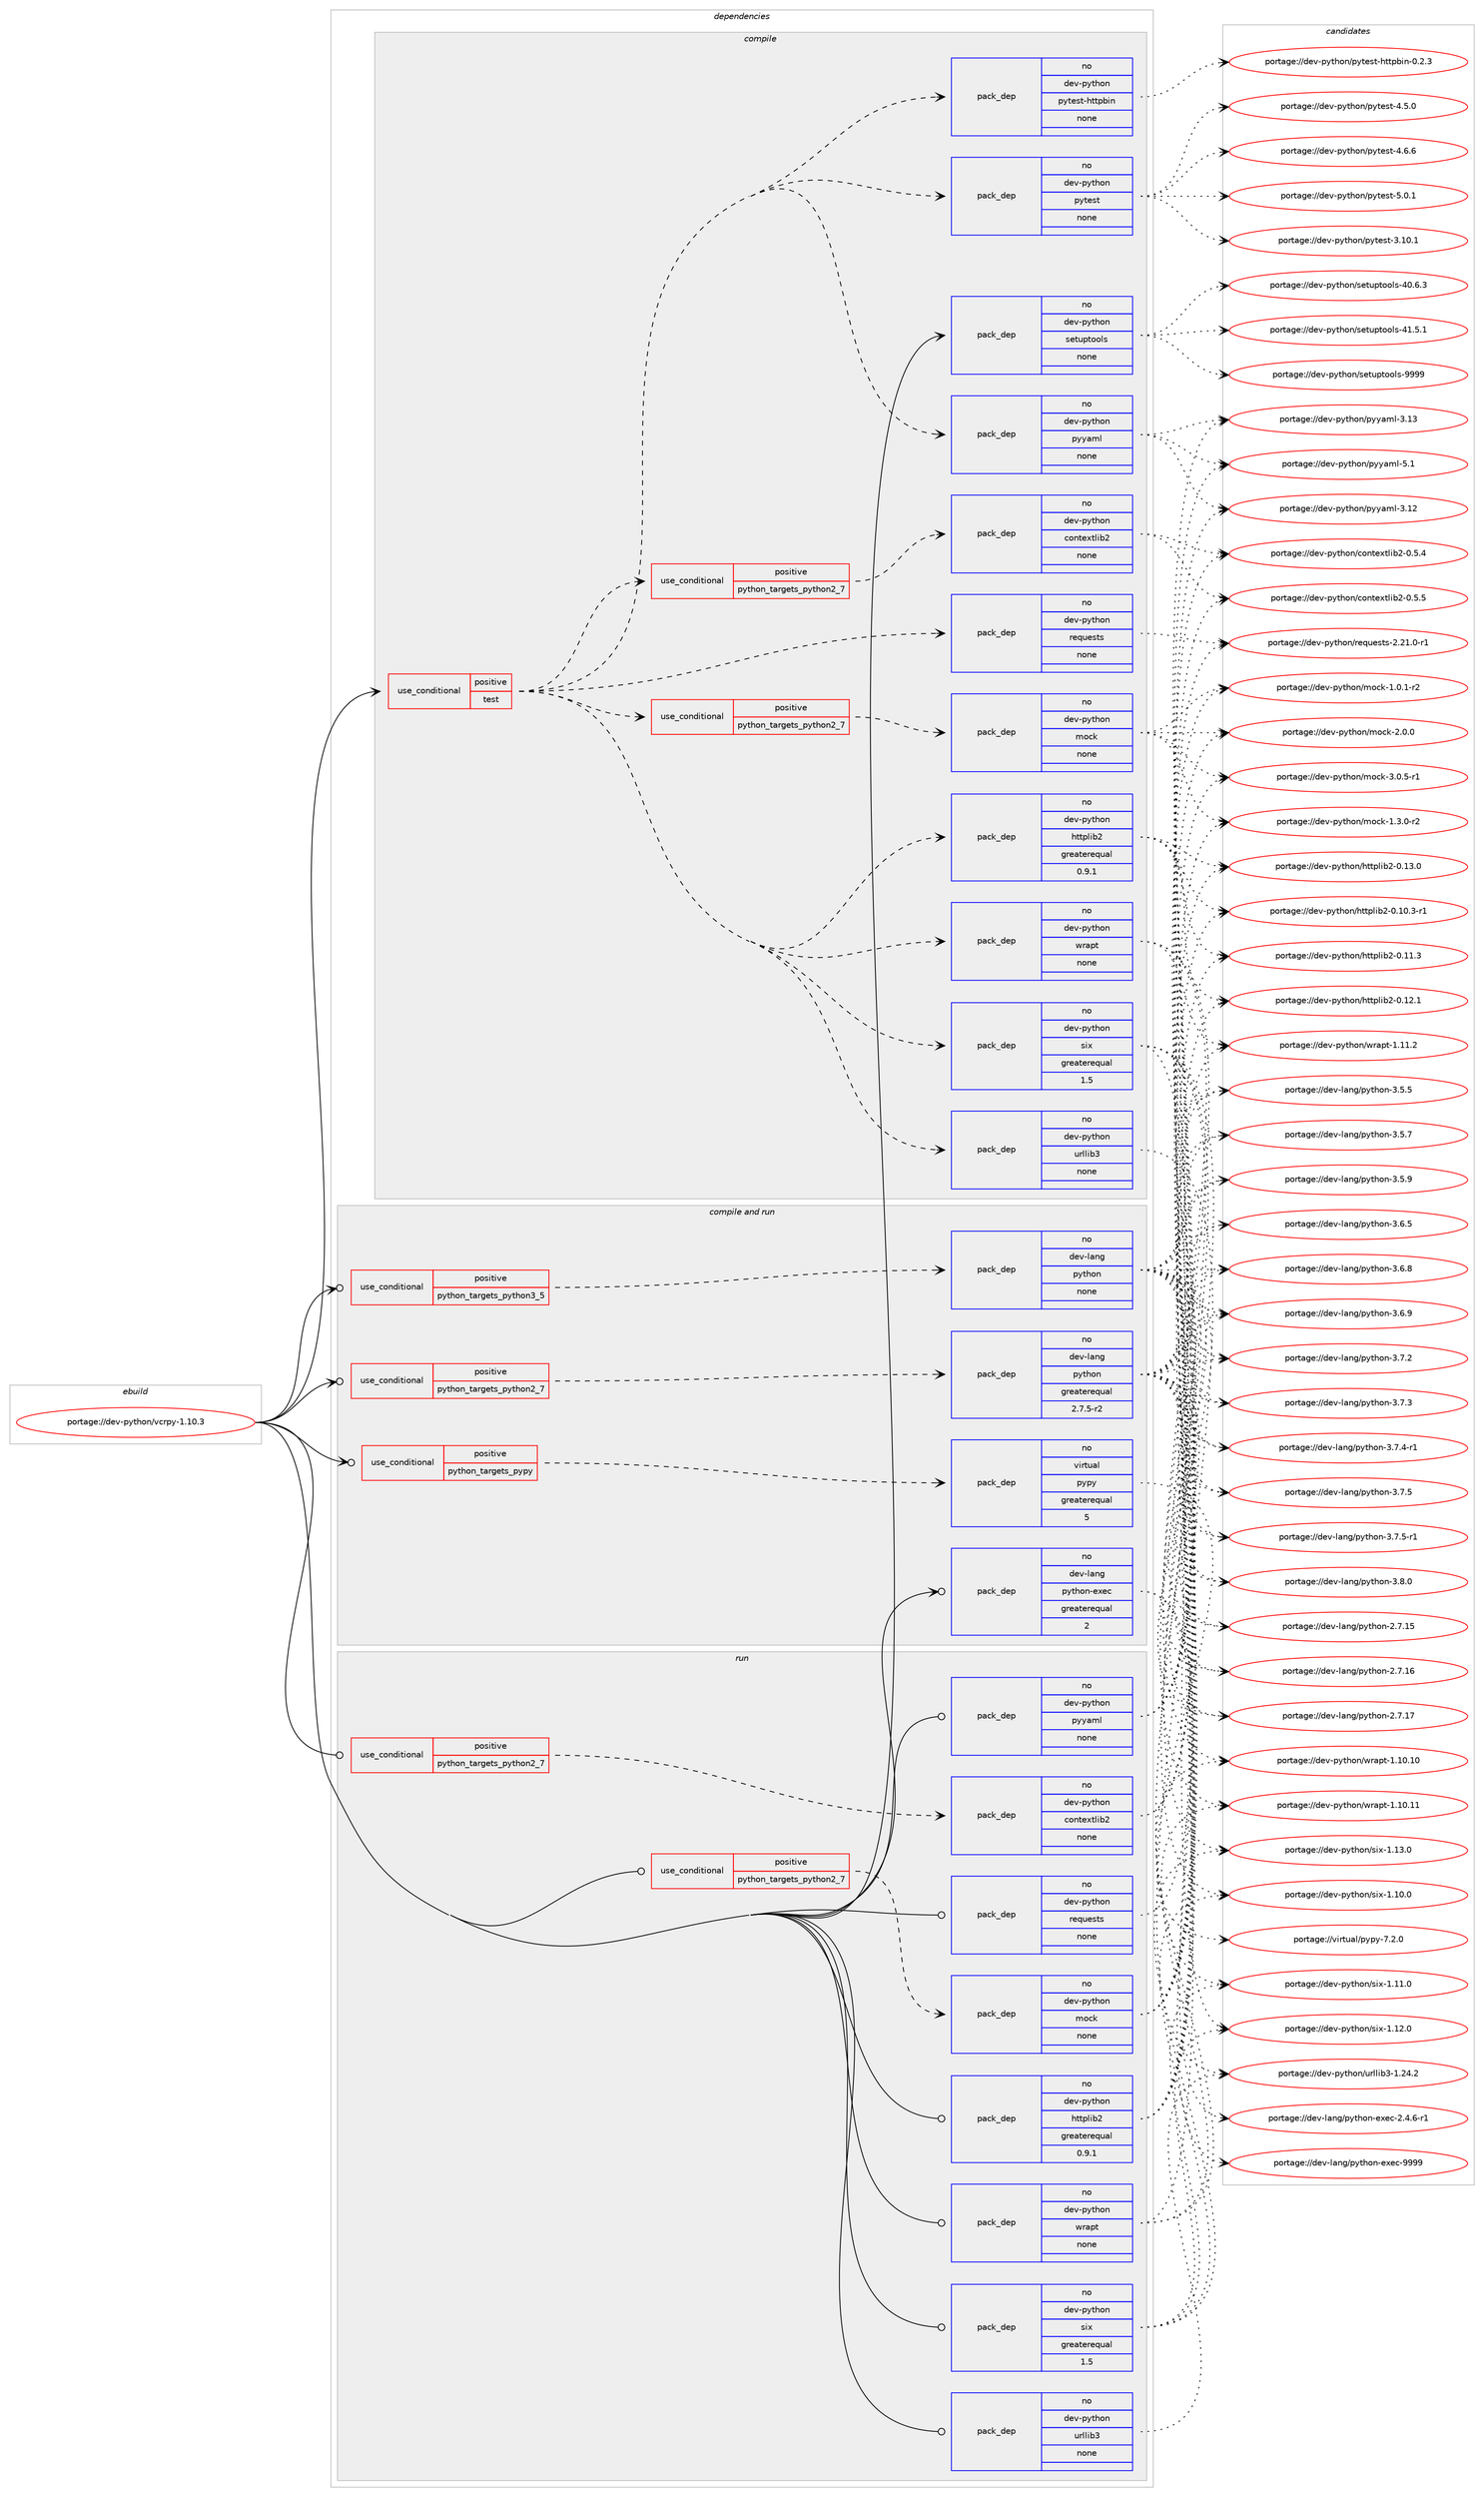 digraph prolog {

# *************
# Graph options
# *************

newrank=true;
concentrate=true;
compound=true;
graph [rankdir=LR,fontname=Helvetica,fontsize=10,ranksep=1.5];#, ranksep=2.5, nodesep=0.2];
edge  [arrowhead=vee];
node  [fontname=Helvetica,fontsize=10];

# **********
# The ebuild
# **********

subgraph cluster_leftcol {
color=gray;
rank=same;
label=<<i>ebuild</i>>;
id [label="portage://dev-python/vcrpy-1.10.3", color=red, width=4, href="../dev-python/vcrpy-1.10.3.svg"];
}

# ****************
# The dependencies
# ****************

subgraph cluster_midcol {
color=gray;
label=<<i>dependencies</i>>;
subgraph cluster_compile {
fillcolor="#eeeeee";
style=filled;
label=<<i>compile</i>>;
subgraph cond40343 {
dependency177658 [label=<<TABLE BORDER="0" CELLBORDER="1" CELLSPACING="0" CELLPADDING="4"><TR><TD ROWSPAN="3" CELLPADDING="10">use_conditional</TD></TR><TR><TD>positive</TD></TR><TR><TD>test</TD></TR></TABLE>>, shape=none, color=red];
subgraph pack133905 {
dependency177659 [label=<<TABLE BORDER="0" CELLBORDER="1" CELLSPACING="0" CELLPADDING="4" WIDTH="220"><TR><TD ROWSPAN="6" CELLPADDING="30">pack_dep</TD></TR><TR><TD WIDTH="110">no</TD></TR><TR><TD>dev-python</TD></TR><TR><TD>httplib2</TD></TR><TR><TD>greaterequal</TD></TR><TR><TD>0.9.1</TD></TR></TABLE>>, shape=none, color=blue];
}
dependency177658:e -> dependency177659:w [weight=20,style="dashed",arrowhead="vee"];
subgraph pack133906 {
dependency177660 [label=<<TABLE BORDER="0" CELLBORDER="1" CELLSPACING="0" CELLPADDING="4" WIDTH="220"><TR><TD ROWSPAN="6" CELLPADDING="30">pack_dep</TD></TR><TR><TD WIDTH="110">no</TD></TR><TR><TD>dev-python</TD></TR><TR><TD>pyyaml</TD></TR><TR><TD>none</TD></TR><TR><TD></TD></TR></TABLE>>, shape=none, color=blue];
}
dependency177658:e -> dependency177660:w [weight=20,style="dashed",arrowhead="vee"];
subgraph pack133907 {
dependency177661 [label=<<TABLE BORDER="0" CELLBORDER="1" CELLSPACING="0" CELLPADDING="4" WIDTH="220"><TR><TD ROWSPAN="6" CELLPADDING="30">pack_dep</TD></TR><TR><TD WIDTH="110">no</TD></TR><TR><TD>dev-python</TD></TR><TR><TD>requests</TD></TR><TR><TD>none</TD></TR><TR><TD></TD></TR></TABLE>>, shape=none, color=blue];
}
dependency177658:e -> dependency177661:w [weight=20,style="dashed",arrowhead="vee"];
subgraph pack133908 {
dependency177662 [label=<<TABLE BORDER="0" CELLBORDER="1" CELLSPACING="0" CELLPADDING="4" WIDTH="220"><TR><TD ROWSPAN="6" CELLPADDING="30">pack_dep</TD></TR><TR><TD WIDTH="110">no</TD></TR><TR><TD>dev-python</TD></TR><TR><TD>six</TD></TR><TR><TD>greaterequal</TD></TR><TR><TD>1.5</TD></TR></TABLE>>, shape=none, color=blue];
}
dependency177658:e -> dependency177662:w [weight=20,style="dashed",arrowhead="vee"];
subgraph pack133909 {
dependency177663 [label=<<TABLE BORDER="0" CELLBORDER="1" CELLSPACING="0" CELLPADDING="4" WIDTH="220"><TR><TD ROWSPAN="6" CELLPADDING="30">pack_dep</TD></TR><TR><TD WIDTH="110">no</TD></TR><TR><TD>dev-python</TD></TR><TR><TD>urllib3</TD></TR><TR><TD>none</TD></TR><TR><TD></TD></TR></TABLE>>, shape=none, color=blue];
}
dependency177658:e -> dependency177663:w [weight=20,style="dashed",arrowhead="vee"];
subgraph pack133910 {
dependency177664 [label=<<TABLE BORDER="0" CELLBORDER="1" CELLSPACING="0" CELLPADDING="4" WIDTH="220"><TR><TD ROWSPAN="6" CELLPADDING="30">pack_dep</TD></TR><TR><TD WIDTH="110">no</TD></TR><TR><TD>dev-python</TD></TR><TR><TD>wrapt</TD></TR><TR><TD>none</TD></TR><TR><TD></TD></TR></TABLE>>, shape=none, color=blue];
}
dependency177658:e -> dependency177664:w [weight=20,style="dashed",arrowhead="vee"];
subgraph cond40344 {
dependency177665 [label=<<TABLE BORDER="0" CELLBORDER="1" CELLSPACING="0" CELLPADDING="4"><TR><TD ROWSPAN="3" CELLPADDING="10">use_conditional</TD></TR><TR><TD>positive</TD></TR><TR><TD>python_targets_python2_7</TD></TR></TABLE>>, shape=none, color=red];
subgraph pack133911 {
dependency177666 [label=<<TABLE BORDER="0" CELLBORDER="1" CELLSPACING="0" CELLPADDING="4" WIDTH="220"><TR><TD ROWSPAN="6" CELLPADDING="30">pack_dep</TD></TR><TR><TD WIDTH="110">no</TD></TR><TR><TD>dev-python</TD></TR><TR><TD>mock</TD></TR><TR><TD>none</TD></TR><TR><TD></TD></TR></TABLE>>, shape=none, color=blue];
}
dependency177665:e -> dependency177666:w [weight=20,style="dashed",arrowhead="vee"];
}
dependency177658:e -> dependency177665:w [weight=20,style="dashed",arrowhead="vee"];
subgraph cond40345 {
dependency177667 [label=<<TABLE BORDER="0" CELLBORDER="1" CELLSPACING="0" CELLPADDING="4"><TR><TD ROWSPAN="3" CELLPADDING="10">use_conditional</TD></TR><TR><TD>positive</TD></TR><TR><TD>python_targets_python2_7</TD></TR></TABLE>>, shape=none, color=red];
subgraph pack133912 {
dependency177668 [label=<<TABLE BORDER="0" CELLBORDER="1" CELLSPACING="0" CELLPADDING="4" WIDTH="220"><TR><TD ROWSPAN="6" CELLPADDING="30">pack_dep</TD></TR><TR><TD WIDTH="110">no</TD></TR><TR><TD>dev-python</TD></TR><TR><TD>contextlib2</TD></TR><TR><TD>none</TD></TR><TR><TD></TD></TR></TABLE>>, shape=none, color=blue];
}
dependency177667:e -> dependency177668:w [weight=20,style="dashed",arrowhead="vee"];
}
dependency177658:e -> dependency177667:w [weight=20,style="dashed",arrowhead="vee"];
subgraph pack133913 {
dependency177669 [label=<<TABLE BORDER="0" CELLBORDER="1" CELLSPACING="0" CELLPADDING="4" WIDTH="220"><TR><TD ROWSPAN="6" CELLPADDING="30">pack_dep</TD></TR><TR><TD WIDTH="110">no</TD></TR><TR><TD>dev-python</TD></TR><TR><TD>pytest</TD></TR><TR><TD>none</TD></TR><TR><TD></TD></TR></TABLE>>, shape=none, color=blue];
}
dependency177658:e -> dependency177669:w [weight=20,style="dashed",arrowhead="vee"];
subgraph pack133914 {
dependency177670 [label=<<TABLE BORDER="0" CELLBORDER="1" CELLSPACING="0" CELLPADDING="4" WIDTH="220"><TR><TD ROWSPAN="6" CELLPADDING="30">pack_dep</TD></TR><TR><TD WIDTH="110">no</TD></TR><TR><TD>dev-python</TD></TR><TR><TD>pytest-httpbin</TD></TR><TR><TD>none</TD></TR><TR><TD></TD></TR></TABLE>>, shape=none, color=blue];
}
dependency177658:e -> dependency177670:w [weight=20,style="dashed",arrowhead="vee"];
}
id:e -> dependency177658:w [weight=20,style="solid",arrowhead="vee"];
subgraph pack133915 {
dependency177671 [label=<<TABLE BORDER="0" CELLBORDER="1" CELLSPACING="0" CELLPADDING="4" WIDTH="220"><TR><TD ROWSPAN="6" CELLPADDING="30">pack_dep</TD></TR><TR><TD WIDTH="110">no</TD></TR><TR><TD>dev-python</TD></TR><TR><TD>setuptools</TD></TR><TR><TD>none</TD></TR><TR><TD></TD></TR></TABLE>>, shape=none, color=blue];
}
id:e -> dependency177671:w [weight=20,style="solid",arrowhead="vee"];
}
subgraph cluster_compileandrun {
fillcolor="#eeeeee";
style=filled;
label=<<i>compile and run</i>>;
subgraph cond40346 {
dependency177672 [label=<<TABLE BORDER="0" CELLBORDER="1" CELLSPACING="0" CELLPADDING="4"><TR><TD ROWSPAN="3" CELLPADDING="10">use_conditional</TD></TR><TR><TD>positive</TD></TR><TR><TD>python_targets_pypy</TD></TR></TABLE>>, shape=none, color=red];
subgraph pack133916 {
dependency177673 [label=<<TABLE BORDER="0" CELLBORDER="1" CELLSPACING="0" CELLPADDING="4" WIDTH="220"><TR><TD ROWSPAN="6" CELLPADDING="30">pack_dep</TD></TR><TR><TD WIDTH="110">no</TD></TR><TR><TD>virtual</TD></TR><TR><TD>pypy</TD></TR><TR><TD>greaterequal</TD></TR><TR><TD>5</TD></TR></TABLE>>, shape=none, color=blue];
}
dependency177672:e -> dependency177673:w [weight=20,style="dashed",arrowhead="vee"];
}
id:e -> dependency177672:w [weight=20,style="solid",arrowhead="odotvee"];
subgraph cond40347 {
dependency177674 [label=<<TABLE BORDER="0" CELLBORDER="1" CELLSPACING="0" CELLPADDING="4"><TR><TD ROWSPAN="3" CELLPADDING="10">use_conditional</TD></TR><TR><TD>positive</TD></TR><TR><TD>python_targets_python2_7</TD></TR></TABLE>>, shape=none, color=red];
subgraph pack133917 {
dependency177675 [label=<<TABLE BORDER="0" CELLBORDER="1" CELLSPACING="0" CELLPADDING="4" WIDTH="220"><TR><TD ROWSPAN="6" CELLPADDING="30">pack_dep</TD></TR><TR><TD WIDTH="110">no</TD></TR><TR><TD>dev-lang</TD></TR><TR><TD>python</TD></TR><TR><TD>greaterequal</TD></TR><TR><TD>2.7.5-r2</TD></TR></TABLE>>, shape=none, color=blue];
}
dependency177674:e -> dependency177675:w [weight=20,style="dashed",arrowhead="vee"];
}
id:e -> dependency177674:w [weight=20,style="solid",arrowhead="odotvee"];
subgraph cond40348 {
dependency177676 [label=<<TABLE BORDER="0" CELLBORDER="1" CELLSPACING="0" CELLPADDING="4"><TR><TD ROWSPAN="3" CELLPADDING="10">use_conditional</TD></TR><TR><TD>positive</TD></TR><TR><TD>python_targets_python3_5</TD></TR></TABLE>>, shape=none, color=red];
subgraph pack133918 {
dependency177677 [label=<<TABLE BORDER="0" CELLBORDER="1" CELLSPACING="0" CELLPADDING="4" WIDTH="220"><TR><TD ROWSPAN="6" CELLPADDING="30">pack_dep</TD></TR><TR><TD WIDTH="110">no</TD></TR><TR><TD>dev-lang</TD></TR><TR><TD>python</TD></TR><TR><TD>none</TD></TR><TR><TD></TD></TR></TABLE>>, shape=none, color=blue];
}
dependency177676:e -> dependency177677:w [weight=20,style="dashed",arrowhead="vee"];
}
id:e -> dependency177676:w [weight=20,style="solid",arrowhead="odotvee"];
subgraph pack133919 {
dependency177678 [label=<<TABLE BORDER="0" CELLBORDER="1" CELLSPACING="0" CELLPADDING="4" WIDTH="220"><TR><TD ROWSPAN="6" CELLPADDING="30">pack_dep</TD></TR><TR><TD WIDTH="110">no</TD></TR><TR><TD>dev-lang</TD></TR><TR><TD>python-exec</TD></TR><TR><TD>greaterequal</TD></TR><TR><TD>2</TD></TR></TABLE>>, shape=none, color=blue];
}
id:e -> dependency177678:w [weight=20,style="solid",arrowhead="odotvee"];
}
subgraph cluster_run {
fillcolor="#eeeeee";
style=filled;
label=<<i>run</i>>;
subgraph cond40349 {
dependency177679 [label=<<TABLE BORDER="0" CELLBORDER="1" CELLSPACING="0" CELLPADDING="4"><TR><TD ROWSPAN="3" CELLPADDING="10">use_conditional</TD></TR><TR><TD>positive</TD></TR><TR><TD>python_targets_python2_7</TD></TR></TABLE>>, shape=none, color=red];
subgraph pack133920 {
dependency177680 [label=<<TABLE BORDER="0" CELLBORDER="1" CELLSPACING="0" CELLPADDING="4" WIDTH="220"><TR><TD ROWSPAN="6" CELLPADDING="30">pack_dep</TD></TR><TR><TD WIDTH="110">no</TD></TR><TR><TD>dev-python</TD></TR><TR><TD>contextlib2</TD></TR><TR><TD>none</TD></TR><TR><TD></TD></TR></TABLE>>, shape=none, color=blue];
}
dependency177679:e -> dependency177680:w [weight=20,style="dashed",arrowhead="vee"];
}
id:e -> dependency177679:w [weight=20,style="solid",arrowhead="odot"];
subgraph cond40350 {
dependency177681 [label=<<TABLE BORDER="0" CELLBORDER="1" CELLSPACING="0" CELLPADDING="4"><TR><TD ROWSPAN="3" CELLPADDING="10">use_conditional</TD></TR><TR><TD>positive</TD></TR><TR><TD>python_targets_python2_7</TD></TR></TABLE>>, shape=none, color=red];
subgraph pack133921 {
dependency177682 [label=<<TABLE BORDER="0" CELLBORDER="1" CELLSPACING="0" CELLPADDING="4" WIDTH="220"><TR><TD ROWSPAN="6" CELLPADDING="30">pack_dep</TD></TR><TR><TD WIDTH="110">no</TD></TR><TR><TD>dev-python</TD></TR><TR><TD>mock</TD></TR><TR><TD>none</TD></TR><TR><TD></TD></TR></TABLE>>, shape=none, color=blue];
}
dependency177681:e -> dependency177682:w [weight=20,style="dashed",arrowhead="vee"];
}
id:e -> dependency177681:w [weight=20,style="solid",arrowhead="odot"];
subgraph pack133922 {
dependency177683 [label=<<TABLE BORDER="0" CELLBORDER="1" CELLSPACING="0" CELLPADDING="4" WIDTH="220"><TR><TD ROWSPAN="6" CELLPADDING="30">pack_dep</TD></TR><TR><TD WIDTH="110">no</TD></TR><TR><TD>dev-python</TD></TR><TR><TD>httplib2</TD></TR><TR><TD>greaterequal</TD></TR><TR><TD>0.9.1</TD></TR></TABLE>>, shape=none, color=blue];
}
id:e -> dependency177683:w [weight=20,style="solid",arrowhead="odot"];
subgraph pack133923 {
dependency177684 [label=<<TABLE BORDER="0" CELLBORDER="1" CELLSPACING="0" CELLPADDING="4" WIDTH="220"><TR><TD ROWSPAN="6" CELLPADDING="30">pack_dep</TD></TR><TR><TD WIDTH="110">no</TD></TR><TR><TD>dev-python</TD></TR><TR><TD>pyyaml</TD></TR><TR><TD>none</TD></TR><TR><TD></TD></TR></TABLE>>, shape=none, color=blue];
}
id:e -> dependency177684:w [weight=20,style="solid",arrowhead="odot"];
subgraph pack133924 {
dependency177685 [label=<<TABLE BORDER="0" CELLBORDER="1" CELLSPACING="0" CELLPADDING="4" WIDTH="220"><TR><TD ROWSPAN="6" CELLPADDING="30">pack_dep</TD></TR><TR><TD WIDTH="110">no</TD></TR><TR><TD>dev-python</TD></TR><TR><TD>requests</TD></TR><TR><TD>none</TD></TR><TR><TD></TD></TR></TABLE>>, shape=none, color=blue];
}
id:e -> dependency177685:w [weight=20,style="solid",arrowhead="odot"];
subgraph pack133925 {
dependency177686 [label=<<TABLE BORDER="0" CELLBORDER="1" CELLSPACING="0" CELLPADDING="4" WIDTH="220"><TR><TD ROWSPAN="6" CELLPADDING="30">pack_dep</TD></TR><TR><TD WIDTH="110">no</TD></TR><TR><TD>dev-python</TD></TR><TR><TD>six</TD></TR><TR><TD>greaterequal</TD></TR><TR><TD>1.5</TD></TR></TABLE>>, shape=none, color=blue];
}
id:e -> dependency177686:w [weight=20,style="solid",arrowhead="odot"];
subgraph pack133926 {
dependency177687 [label=<<TABLE BORDER="0" CELLBORDER="1" CELLSPACING="0" CELLPADDING="4" WIDTH="220"><TR><TD ROWSPAN="6" CELLPADDING="30">pack_dep</TD></TR><TR><TD WIDTH="110">no</TD></TR><TR><TD>dev-python</TD></TR><TR><TD>urllib3</TD></TR><TR><TD>none</TD></TR><TR><TD></TD></TR></TABLE>>, shape=none, color=blue];
}
id:e -> dependency177687:w [weight=20,style="solid",arrowhead="odot"];
subgraph pack133927 {
dependency177688 [label=<<TABLE BORDER="0" CELLBORDER="1" CELLSPACING="0" CELLPADDING="4" WIDTH="220"><TR><TD ROWSPAN="6" CELLPADDING="30">pack_dep</TD></TR><TR><TD WIDTH="110">no</TD></TR><TR><TD>dev-python</TD></TR><TR><TD>wrapt</TD></TR><TR><TD>none</TD></TR><TR><TD></TD></TR></TABLE>>, shape=none, color=blue];
}
id:e -> dependency177688:w [weight=20,style="solid",arrowhead="odot"];
}
}

# **************
# The candidates
# **************

subgraph cluster_choices {
rank=same;
color=gray;
label=<<i>candidates</i>>;

subgraph choice133905 {
color=black;
nodesep=1;
choiceportage10010111845112121116104111110471041161161121081059850454846494846514511449 [label="portage://dev-python/httplib2-0.10.3-r1", color=red, width=4,href="../dev-python/httplib2-0.10.3-r1.svg"];
choiceportage1001011184511212111610411111047104116116112108105985045484649494651 [label="portage://dev-python/httplib2-0.11.3", color=red, width=4,href="../dev-python/httplib2-0.11.3.svg"];
choiceportage1001011184511212111610411111047104116116112108105985045484649504649 [label="portage://dev-python/httplib2-0.12.1", color=red, width=4,href="../dev-python/httplib2-0.12.1.svg"];
choiceportage1001011184511212111610411111047104116116112108105985045484649514648 [label="portage://dev-python/httplib2-0.13.0", color=red, width=4,href="../dev-python/httplib2-0.13.0.svg"];
dependency177659:e -> choiceportage10010111845112121116104111110471041161161121081059850454846494846514511449:w [style=dotted,weight="100"];
dependency177659:e -> choiceportage1001011184511212111610411111047104116116112108105985045484649494651:w [style=dotted,weight="100"];
dependency177659:e -> choiceportage1001011184511212111610411111047104116116112108105985045484649504649:w [style=dotted,weight="100"];
dependency177659:e -> choiceportage1001011184511212111610411111047104116116112108105985045484649514648:w [style=dotted,weight="100"];
}
subgraph choice133906 {
color=black;
nodesep=1;
choiceportage1001011184511212111610411111047112121121971091084551464950 [label="portage://dev-python/pyyaml-3.12", color=red, width=4,href="../dev-python/pyyaml-3.12.svg"];
choiceportage1001011184511212111610411111047112121121971091084551464951 [label="portage://dev-python/pyyaml-3.13", color=red, width=4,href="../dev-python/pyyaml-3.13.svg"];
choiceportage10010111845112121116104111110471121211219710910845534649 [label="portage://dev-python/pyyaml-5.1", color=red, width=4,href="../dev-python/pyyaml-5.1.svg"];
dependency177660:e -> choiceportage1001011184511212111610411111047112121121971091084551464950:w [style=dotted,weight="100"];
dependency177660:e -> choiceportage1001011184511212111610411111047112121121971091084551464951:w [style=dotted,weight="100"];
dependency177660:e -> choiceportage10010111845112121116104111110471121211219710910845534649:w [style=dotted,weight="100"];
}
subgraph choice133907 {
color=black;
nodesep=1;
choiceportage1001011184511212111610411111047114101113117101115116115455046504946484511449 [label="portage://dev-python/requests-2.21.0-r1", color=red, width=4,href="../dev-python/requests-2.21.0-r1.svg"];
dependency177661:e -> choiceportage1001011184511212111610411111047114101113117101115116115455046504946484511449:w [style=dotted,weight="100"];
}
subgraph choice133908 {
color=black;
nodesep=1;
choiceportage100101118451121211161041111104711510512045494649484648 [label="portage://dev-python/six-1.10.0", color=red, width=4,href="../dev-python/six-1.10.0.svg"];
choiceportage100101118451121211161041111104711510512045494649494648 [label="portage://dev-python/six-1.11.0", color=red, width=4,href="../dev-python/six-1.11.0.svg"];
choiceportage100101118451121211161041111104711510512045494649504648 [label="portage://dev-python/six-1.12.0", color=red, width=4,href="../dev-python/six-1.12.0.svg"];
choiceportage100101118451121211161041111104711510512045494649514648 [label="portage://dev-python/six-1.13.0", color=red, width=4,href="../dev-python/six-1.13.0.svg"];
dependency177662:e -> choiceportage100101118451121211161041111104711510512045494649484648:w [style=dotted,weight="100"];
dependency177662:e -> choiceportage100101118451121211161041111104711510512045494649494648:w [style=dotted,weight="100"];
dependency177662:e -> choiceportage100101118451121211161041111104711510512045494649504648:w [style=dotted,weight="100"];
dependency177662:e -> choiceportage100101118451121211161041111104711510512045494649514648:w [style=dotted,weight="100"];
}
subgraph choice133909 {
color=black;
nodesep=1;
choiceportage1001011184511212111610411111047117114108108105985145494650524650 [label="portage://dev-python/urllib3-1.24.2", color=red, width=4,href="../dev-python/urllib3-1.24.2.svg"];
dependency177663:e -> choiceportage1001011184511212111610411111047117114108108105985145494650524650:w [style=dotted,weight="100"];
}
subgraph choice133910 {
color=black;
nodesep=1;
choiceportage1001011184511212111610411111047119114971121164549464948464948 [label="portage://dev-python/wrapt-1.10.10", color=red, width=4,href="../dev-python/wrapt-1.10.10.svg"];
choiceportage1001011184511212111610411111047119114971121164549464948464949 [label="portage://dev-python/wrapt-1.10.11", color=red, width=4,href="../dev-python/wrapt-1.10.11.svg"];
choiceportage10010111845112121116104111110471191149711211645494649494650 [label="portage://dev-python/wrapt-1.11.2", color=red, width=4,href="../dev-python/wrapt-1.11.2.svg"];
dependency177664:e -> choiceportage1001011184511212111610411111047119114971121164549464948464948:w [style=dotted,weight="100"];
dependency177664:e -> choiceportage1001011184511212111610411111047119114971121164549464948464949:w [style=dotted,weight="100"];
dependency177664:e -> choiceportage10010111845112121116104111110471191149711211645494649494650:w [style=dotted,weight="100"];
}
subgraph choice133911 {
color=black;
nodesep=1;
choiceportage1001011184511212111610411111047109111991074549464846494511450 [label="portage://dev-python/mock-1.0.1-r2", color=red, width=4,href="../dev-python/mock-1.0.1-r2.svg"];
choiceportage1001011184511212111610411111047109111991074549465146484511450 [label="portage://dev-python/mock-1.3.0-r2", color=red, width=4,href="../dev-python/mock-1.3.0-r2.svg"];
choiceportage100101118451121211161041111104710911199107455046484648 [label="portage://dev-python/mock-2.0.0", color=red, width=4,href="../dev-python/mock-2.0.0.svg"];
choiceportage1001011184511212111610411111047109111991074551464846534511449 [label="portage://dev-python/mock-3.0.5-r1", color=red, width=4,href="../dev-python/mock-3.0.5-r1.svg"];
dependency177666:e -> choiceportage1001011184511212111610411111047109111991074549464846494511450:w [style=dotted,weight="100"];
dependency177666:e -> choiceportage1001011184511212111610411111047109111991074549465146484511450:w [style=dotted,weight="100"];
dependency177666:e -> choiceportage100101118451121211161041111104710911199107455046484648:w [style=dotted,weight="100"];
dependency177666:e -> choiceportage1001011184511212111610411111047109111991074551464846534511449:w [style=dotted,weight="100"];
}
subgraph choice133912 {
color=black;
nodesep=1;
choiceportage1001011184511212111610411111047991111101161011201161081059850454846534652 [label="portage://dev-python/contextlib2-0.5.4", color=red, width=4,href="../dev-python/contextlib2-0.5.4.svg"];
choiceportage1001011184511212111610411111047991111101161011201161081059850454846534653 [label="portage://dev-python/contextlib2-0.5.5", color=red, width=4,href="../dev-python/contextlib2-0.5.5.svg"];
dependency177668:e -> choiceportage1001011184511212111610411111047991111101161011201161081059850454846534652:w [style=dotted,weight="100"];
dependency177668:e -> choiceportage1001011184511212111610411111047991111101161011201161081059850454846534653:w [style=dotted,weight="100"];
}
subgraph choice133913 {
color=black;
nodesep=1;
choiceportage100101118451121211161041111104711212111610111511645514649484649 [label="portage://dev-python/pytest-3.10.1", color=red, width=4,href="../dev-python/pytest-3.10.1.svg"];
choiceportage1001011184511212111610411111047112121116101115116455246534648 [label="portage://dev-python/pytest-4.5.0", color=red, width=4,href="../dev-python/pytest-4.5.0.svg"];
choiceportage1001011184511212111610411111047112121116101115116455246544654 [label="portage://dev-python/pytest-4.6.6", color=red, width=4,href="../dev-python/pytest-4.6.6.svg"];
choiceportage1001011184511212111610411111047112121116101115116455346484649 [label="portage://dev-python/pytest-5.0.1", color=red, width=4,href="../dev-python/pytest-5.0.1.svg"];
dependency177669:e -> choiceportage100101118451121211161041111104711212111610111511645514649484649:w [style=dotted,weight="100"];
dependency177669:e -> choiceportage1001011184511212111610411111047112121116101115116455246534648:w [style=dotted,weight="100"];
dependency177669:e -> choiceportage1001011184511212111610411111047112121116101115116455246544654:w [style=dotted,weight="100"];
dependency177669:e -> choiceportage1001011184511212111610411111047112121116101115116455346484649:w [style=dotted,weight="100"];
}
subgraph choice133914 {
color=black;
nodesep=1;
choiceportage10010111845112121116104111110471121211161011151164510411611611298105110454846504651 [label="portage://dev-python/pytest-httpbin-0.2.3", color=red, width=4,href="../dev-python/pytest-httpbin-0.2.3.svg"];
dependency177670:e -> choiceportage10010111845112121116104111110471121211161011151164510411611611298105110454846504651:w [style=dotted,weight="100"];
}
subgraph choice133915 {
color=black;
nodesep=1;
choiceportage100101118451121211161041111104711510111611711211611111110811545524846544651 [label="portage://dev-python/setuptools-40.6.3", color=red, width=4,href="../dev-python/setuptools-40.6.3.svg"];
choiceportage100101118451121211161041111104711510111611711211611111110811545524946534649 [label="portage://dev-python/setuptools-41.5.1", color=red, width=4,href="../dev-python/setuptools-41.5.1.svg"];
choiceportage10010111845112121116104111110471151011161171121161111111081154557575757 [label="portage://dev-python/setuptools-9999", color=red, width=4,href="../dev-python/setuptools-9999.svg"];
dependency177671:e -> choiceportage100101118451121211161041111104711510111611711211611111110811545524846544651:w [style=dotted,weight="100"];
dependency177671:e -> choiceportage100101118451121211161041111104711510111611711211611111110811545524946534649:w [style=dotted,weight="100"];
dependency177671:e -> choiceportage10010111845112121116104111110471151011161171121161111111081154557575757:w [style=dotted,weight="100"];
}
subgraph choice133916 {
color=black;
nodesep=1;
choiceportage1181051141161179710847112121112121455546504648 [label="portage://virtual/pypy-7.2.0", color=red, width=4,href="../virtual/pypy-7.2.0.svg"];
dependency177673:e -> choiceportage1181051141161179710847112121112121455546504648:w [style=dotted,weight="100"];
}
subgraph choice133917 {
color=black;
nodesep=1;
choiceportage10010111845108971101034711212111610411111045504655464953 [label="portage://dev-lang/python-2.7.15", color=red, width=4,href="../dev-lang/python-2.7.15.svg"];
choiceportage10010111845108971101034711212111610411111045504655464954 [label="portage://dev-lang/python-2.7.16", color=red, width=4,href="../dev-lang/python-2.7.16.svg"];
choiceportage10010111845108971101034711212111610411111045504655464955 [label="portage://dev-lang/python-2.7.17", color=red, width=4,href="../dev-lang/python-2.7.17.svg"];
choiceportage100101118451089711010347112121116104111110455146534653 [label="portage://dev-lang/python-3.5.5", color=red, width=4,href="../dev-lang/python-3.5.5.svg"];
choiceportage100101118451089711010347112121116104111110455146534655 [label="portage://dev-lang/python-3.5.7", color=red, width=4,href="../dev-lang/python-3.5.7.svg"];
choiceportage100101118451089711010347112121116104111110455146534657 [label="portage://dev-lang/python-3.5.9", color=red, width=4,href="../dev-lang/python-3.5.9.svg"];
choiceportage100101118451089711010347112121116104111110455146544653 [label="portage://dev-lang/python-3.6.5", color=red, width=4,href="../dev-lang/python-3.6.5.svg"];
choiceportage100101118451089711010347112121116104111110455146544656 [label="portage://dev-lang/python-3.6.8", color=red, width=4,href="../dev-lang/python-3.6.8.svg"];
choiceportage100101118451089711010347112121116104111110455146544657 [label="portage://dev-lang/python-3.6.9", color=red, width=4,href="../dev-lang/python-3.6.9.svg"];
choiceportage100101118451089711010347112121116104111110455146554650 [label="portage://dev-lang/python-3.7.2", color=red, width=4,href="../dev-lang/python-3.7.2.svg"];
choiceportage100101118451089711010347112121116104111110455146554651 [label="portage://dev-lang/python-3.7.3", color=red, width=4,href="../dev-lang/python-3.7.3.svg"];
choiceportage1001011184510897110103471121211161041111104551465546524511449 [label="portage://dev-lang/python-3.7.4-r1", color=red, width=4,href="../dev-lang/python-3.7.4-r1.svg"];
choiceportage100101118451089711010347112121116104111110455146554653 [label="portage://dev-lang/python-3.7.5", color=red, width=4,href="../dev-lang/python-3.7.5.svg"];
choiceportage1001011184510897110103471121211161041111104551465546534511449 [label="portage://dev-lang/python-3.7.5-r1", color=red, width=4,href="../dev-lang/python-3.7.5-r1.svg"];
choiceportage100101118451089711010347112121116104111110455146564648 [label="portage://dev-lang/python-3.8.0", color=red, width=4,href="../dev-lang/python-3.8.0.svg"];
dependency177675:e -> choiceportage10010111845108971101034711212111610411111045504655464953:w [style=dotted,weight="100"];
dependency177675:e -> choiceportage10010111845108971101034711212111610411111045504655464954:w [style=dotted,weight="100"];
dependency177675:e -> choiceportage10010111845108971101034711212111610411111045504655464955:w [style=dotted,weight="100"];
dependency177675:e -> choiceportage100101118451089711010347112121116104111110455146534653:w [style=dotted,weight="100"];
dependency177675:e -> choiceportage100101118451089711010347112121116104111110455146534655:w [style=dotted,weight="100"];
dependency177675:e -> choiceportage100101118451089711010347112121116104111110455146534657:w [style=dotted,weight="100"];
dependency177675:e -> choiceportage100101118451089711010347112121116104111110455146544653:w [style=dotted,weight="100"];
dependency177675:e -> choiceportage100101118451089711010347112121116104111110455146544656:w [style=dotted,weight="100"];
dependency177675:e -> choiceportage100101118451089711010347112121116104111110455146544657:w [style=dotted,weight="100"];
dependency177675:e -> choiceportage100101118451089711010347112121116104111110455146554650:w [style=dotted,weight="100"];
dependency177675:e -> choiceportage100101118451089711010347112121116104111110455146554651:w [style=dotted,weight="100"];
dependency177675:e -> choiceportage1001011184510897110103471121211161041111104551465546524511449:w [style=dotted,weight="100"];
dependency177675:e -> choiceportage100101118451089711010347112121116104111110455146554653:w [style=dotted,weight="100"];
dependency177675:e -> choiceportage1001011184510897110103471121211161041111104551465546534511449:w [style=dotted,weight="100"];
dependency177675:e -> choiceportage100101118451089711010347112121116104111110455146564648:w [style=dotted,weight="100"];
}
subgraph choice133918 {
color=black;
nodesep=1;
choiceportage10010111845108971101034711212111610411111045504655464953 [label="portage://dev-lang/python-2.7.15", color=red, width=4,href="../dev-lang/python-2.7.15.svg"];
choiceportage10010111845108971101034711212111610411111045504655464954 [label="portage://dev-lang/python-2.7.16", color=red, width=4,href="../dev-lang/python-2.7.16.svg"];
choiceportage10010111845108971101034711212111610411111045504655464955 [label="portage://dev-lang/python-2.7.17", color=red, width=4,href="../dev-lang/python-2.7.17.svg"];
choiceportage100101118451089711010347112121116104111110455146534653 [label="portage://dev-lang/python-3.5.5", color=red, width=4,href="../dev-lang/python-3.5.5.svg"];
choiceportage100101118451089711010347112121116104111110455146534655 [label="portage://dev-lang/python-3.5.7", color=red, width=4,href="../dev-lang/python-3.5.7.svg"];
choiceportage100101118451089711010347112121116104111110455146534657 [label="portage://dev-lang/python-3.5.9", color=red, width=4,href="../dev-lang/python-3.5.9.svg"];
choiceportage100101118451089711010347112121116104111110455146544653 [label="portage://dev-lang/python-3.6.5", color=red, width=4,href="../dev-lang/python-3.6.5.svg"];
choiceportage100101118451089711010347112121116104111110455146544656 [label="portage://dev-lang/python-3.6.8", color=red, width=4,href="../dev-lang/python-3.6.8.svg"];
choiceportage100101118451089711010347112121116104111110455146544657 [label="portage://dev-lang/python-3.6.9", color=red, width=4,href="../dev-lang/python-3.6.9.svg"];
choiceportage100101118451089711010347112121116104111110455146554650 [label="portage://dev-lang/python-3.7.2", color=red, width=4,href="../dev-lang/python-3.7.2.svg"];
choiceportage100101118451089711010347112121116104111110455146554651 [label="portage://dev-lang/python-3.7.3", color=red, width=4,href="../dev-lang/python-3.7.3.svg"];
choiceportage1001011184510897110103471121211161041111104551465546524511449 [label="portage://dev-lang/python-3.7.4-r1", color=red, width=4,href="../dev-lang/python-3.7.4-r1.svg"];
choiceportage100101118451089711010347112121116104111110455146554653 [label="portage://dev-lang/python-3.7.5", color=red, width=4,href="../dev-lang/python-3.7.5.svg"];
choiceportage1001011184510897110103471121211161041111104551465546534511449 [label="portage://dev-lang/python-3.7.5-r1", color=red, width=4,href="../dev-lang/python-3.7.5-r1.svg"];
choiceportage100101118451089711010347112121116104111110455146564648 [label="portage://dev-lang/python-3.8.0", color=red, width=4,href="../dev-lang/python-3.8.0.svg"];
dependency177677:e -> choiceportage10010111845108971101034711212111610411111045504655464953:w [style=dotted,weight="100"];
dependency177677:e -> choiceportage10010111845108971101034711212111610411111045504655464954:w [style=dotted,weight="100"];
dependency177677:e -> choiceportage10010111845108971101034711212111610411111045504655464955:w [style=dotted,weight="100"];
dependency177677:e -> choiceportage100101118451089711010347112121116104111110455146534653:w [style=dotted,weight="100"];
dependency177677:e -> choiceportage100101118451089711010347112121116104111110455146534655:w [style=dotted,weight="100"];
dependency177677:e -> choiceportage100101118451089711010347112121116104111110455146534657:w [style=dotted,weight="100"];
dependency177677:e -> choiceportage100101118451089711010347112121116104111110455146544653:w [style=dotted,weight="100"];
dependency177677:e -> choiceportage100101118451089711010347112121116104111110455146544656:w [style=dotted,weight="100"];
dependency177677:e -> choiceportage100101118451089711010347112121116104111110455146544657:w [style=dotted,weight="100"];
dependency177677:e -> choiceportage100101118451089711010347112121116104111110455146554650:w [style=dotted,weight="100"];
dependency177677:e -> choiceportage100101118451089711010347112121116104111110455146554651:w [style=dotted,weight="100"];
dependency177677:e -> choiceportage1001011184510897110103471121211161041111104551465546524511449:w [style=dotted,weight="100"];
dependency177677:e -> choiceportage100101118451089711010347112121116104111110455146554653:w [style=dotted,weight="100"];
dependency177677:e -> choiceportage1001011184510897110103471121211161041111104551465546534511449:w [style=dotted,weight="100"];
dependency177677:e -> choiceportage100101118451089711010347112121116104111110455146564648:w [style=dotted,weight="100"];
}
subgraph choice133919 {
color=black;
nodesep=1;
choiceportage10010111845108971101034711212111610411111045101120101994550465246544511449 [label="portage://dev-lang/python-exec-2.4.6-r1", color=red, width=4,href="../dev-lang/python-exec-2.4.6-r1.svg"];
choiceportage10010111845108971101034711212111610411111045101120101994557575757 [label="portage://dev-lang/python-exec-9999", color=red, width=4,href="../dev-lang/python-exec-9999.svg"];
dependency177678:e -> choiceportage10010111845108971101034711212111610411111045101120101994550465246544511449:w [style=dotted,weight="100"];
dependency177678:e -> choiceportage10010111845108971101034711212111610411111045101120101994557575757:w [style=dotted,weight="100"];
}
subgraph choice133920 {
color=black;
nodesep=1;
choiceportage1001011184511212111610411111047991111101161011201161081059850454846534652 [label="portage://dev-python/contextlib2-0.5.4", color=red, width=4,href="../dev-python/contextlib2-0.5.4.svg"];
choiceportage1001011184511212111610411111047991111101161011201161081059850454846534653 [label="portage://dev-python/contextlib2-0.5.5", color=red, width=4,href="../dev-python/contextlib2-0.5.5.svg"];
dependency177680:e -> choiceportage1001011184511212111610411111047991111101161011201161081059850454846534652:w [style=dotted,weight="100"];
dependency177680:e -> choiceportage1001011184511212111610411111047991111101161011201161081059850454846534653:w [style=dotted,weight="100"];
}
subgraph choice133921 {
color=black;
nodesep=1;
choiceportage1001011184511212111610411111047109111991074549464846494511450 [label="portage://dev-python/mock-1.0.1-r2", color=red, width=4,href="../dev-python/mock-1.0.1-r2.svg"];
choiceportage1001011184511212111610411111047109111991074549465146484511450 [label="portage://dev-python/mock-1.3.0-r2", color=red, width=4,href="../dev-python/mock-1.3.0-r2.svg"];
choiceportage100101118451121211161041111104710911199107455046484648 [label="portage://dev-python/mock-2.0.0", color=red, width=4,href="../dev-python/mock-2.0.0.svg"];
choiceportage1001011184511212111610411111047109111991074551464846534511449 [label="portage://dev-python/mock-3.0.5-r1", color=red, width=4,href="../dev-python/mock-3.0.5-r1.svg"];
dependency177682:e -> choiceportage1001011184511212111610411111047109111991074549464846494511450:w [style=dotted,weight="100"];
dependency177682:e -> choiceportage1001011184511212111610411111047109111991074549465146484511450:w [style=dotted,weight="100"];
dependency177682:e -> choiceportage100101118451121211161041111104710911199107455046484648:w [style=dotted,weight="100"];
dependency177682:e -> choiceportage1001011184511212111610411111047109111991074551464846534511449:w [style=dotted,weight="100"];
}
subgraph choice133922 {
color=black;
nodesep=1;
choiceportage10010111845112121116104111110471041161161121081059850454846494846514511449 [label="portage://dev-python/httplib2-0.10.3-r1", color=red, width=4,href="../dev-python/httplib2-0.10.3-r1.svg"];
choiceportage1001011184511212111610411111047104116116112108105985045484649494651 [label="portage://dev-python/httplib2-0.11.3", color=red, width=4,href="../dev-python/httplib2-0.11.3.svg"];
choiceportage1001011184511212111610411111047104116116112108105985045484649504649 [label="portage://dev-python/httplib2-0.12.1", color=red, width=4,href="../dev-python/httplib2-0.12.1.svg"];
choiceportage1001011184511212111610411111047104116116112108105985045484649514648 [label="portage://dev-python/httplib2-0.13.0", color=red, width=4,href="../dev-python/httplib2-0.13.0.svg"];
dependency177683:e -> choiceportage10010111845112121116104111110471041161161121081059850454846494846514511449:w [style=dotted,weight="100"];
dependency177683:e -> choiceportage1001011184511212111610411111047104116116112108105985045484649494651:w [style=dotted,weight="100"];
dependency177683:e -> choiceportage1001011184511212111610411111047104116116112108105985045484649504649:w [style=dotted,weight="100"];
dependency177683:e -> choiceportage1001011184511212111610411111047104116116112108105985045484649514648:w [style=dotted,weight="100"];
}
subgraph choice133923 {
color=black;
nodesep=1;
choiceportage1001011184511212111610411111047112121121971091084551464950 [label="portage://dev-python/pyyaml-3.12", color=red, width=4,href="../dev-python/pyyaml-3.12.svg"];
choiceportage1001011184511212111610411111047112121121971091084551464951 [label="portage://dev-python/pyyaml-3.13", color=red, width=4,href="../dev-python/pyyaml-3.13.svg"];
choiceportage10010111845112121116104111110471121211219710910845534649 [label="portage://dev-python/pyyaml-5.1", color=red, width=4,href="../dev-python/pyyaml-5.1.svg"];
dependency177684:e -> choiceportage1001011184511212111610411111047112121121971091084551464950:w [style=dotted,weight="100"];
dependency177684:e -> choiceportage1001011184511212111610411111047112121121971091084551464951:w [style=dotted,weight="100"];
dependency177684:e -> choiceportage10010111845112121116104111110471121211219710910845534649:w [style=dotted,weight="100"];
}
subgraph choice133924 {
color=black;
nodesep=1;
choiceportage1001011184511212111610411111047114101113117101115116115455046504946484511449 [label="portage://dev-python/requests-2.21.0-r1", color=red, width=4,href="../dev-python/requests-2.21.0-r1.svg"];
dependency177685:e -> choiceportage1001011184511212111610411111047114101113117101115116115455046504946484511449:w [style=dotted,weight="100"];
}
subgraph choice133925 {
color=black;
nodesep=1;
choiceportage100101118451121211161041111104711510512045494649484648 [label="portage://dev-python/six-1.10.0", color=red, width=4,href="../dev-python/six-1.10.0.svg"];
choiceportage100101118451121211161041111104711510512045494649494648 [label="portage://dev-python/six-1.11.0", color=red, width=4,href="../dev-python/six-1.11.0.svg"];
choiceportage100101118451121211161041111104711510512045494649504648 [label="portage://dev-python/six-1.12.0", color=red, width=4,href="../dev-python/six-1.12.0.svg"];
choiceportage100101118451121211161041111104711510512045494649514648 [label="portage://dev-python/six-1.13.0", color=red, width=4,href="../dev-python/six-1.13.0.svg"];
dependency177686:e -> choiceportage100101118451121211161041111104711510512045494649484648:w [style=dotted,weight="100"];
dependency177686:e -> choiceportage100101118451121211161041111104711510512045494649494648:w [style=dotted,weight="100"];
dependency177686:e -> choiceportage100101118451121211161041111104711510512045494649504648:w [style=dotted,weight="100"];
dependency177686:e -> choiceportage100101118451121211161041111104711510512045494649514648:w [style=dotted,weight="100"];
}
subgraph choice133926 {
color=black;
nodesep=1;
choiceportage1001011184511212111610411111047117114108108105985145494650524650 [label="portage://dev-python/urllib3-1.24.2", color=red, width=4,href="../dev-python/urllib3-1.24.2.svg"];
dependency177687:e -> choiceportage1001011184511212111610411111047117114108108105985145494650524650:w [style=dotted,weight="100"];
}
subgraph choice133927 {
color=black;
nodesep=1;
choiceportage1001011184511212111610411111047119114971121164549464948464948 [label="portage://dev-python/wrapt-1.10.10", color=red, width=4,href="../dev-python/wrapt-1.10.10.svg"];
choiceportage1001011184511212111610411111047119114971121164549464948464949 [label="portage://dev-python/wrapt-1.10.11", color=red, width=4,href="../dev-python/wrapt-1.10.11.svg"];
choiceportage10010111845112121116104111110471191149711211645494649494650 [label="portage://dev-python/wrapt-1.11.2", color=red, width=4,href="../dev-python/wrapt-1.11.2.svg"];
dependency177688:e -> choiceportage1001011184511212111610411111047119114971121164549464948464948:w [style=dotted,weight="100"];
dependency177688:e -> choiceportage1001011184511212111610411111047119114971121164549464948464949:w [style=dotted,weight="100"];
dependency177688:e -> choiceportage10010111845112121116104111110471191149711211645494649494650:w [style=dotted,weight="100"];
}
}

}
